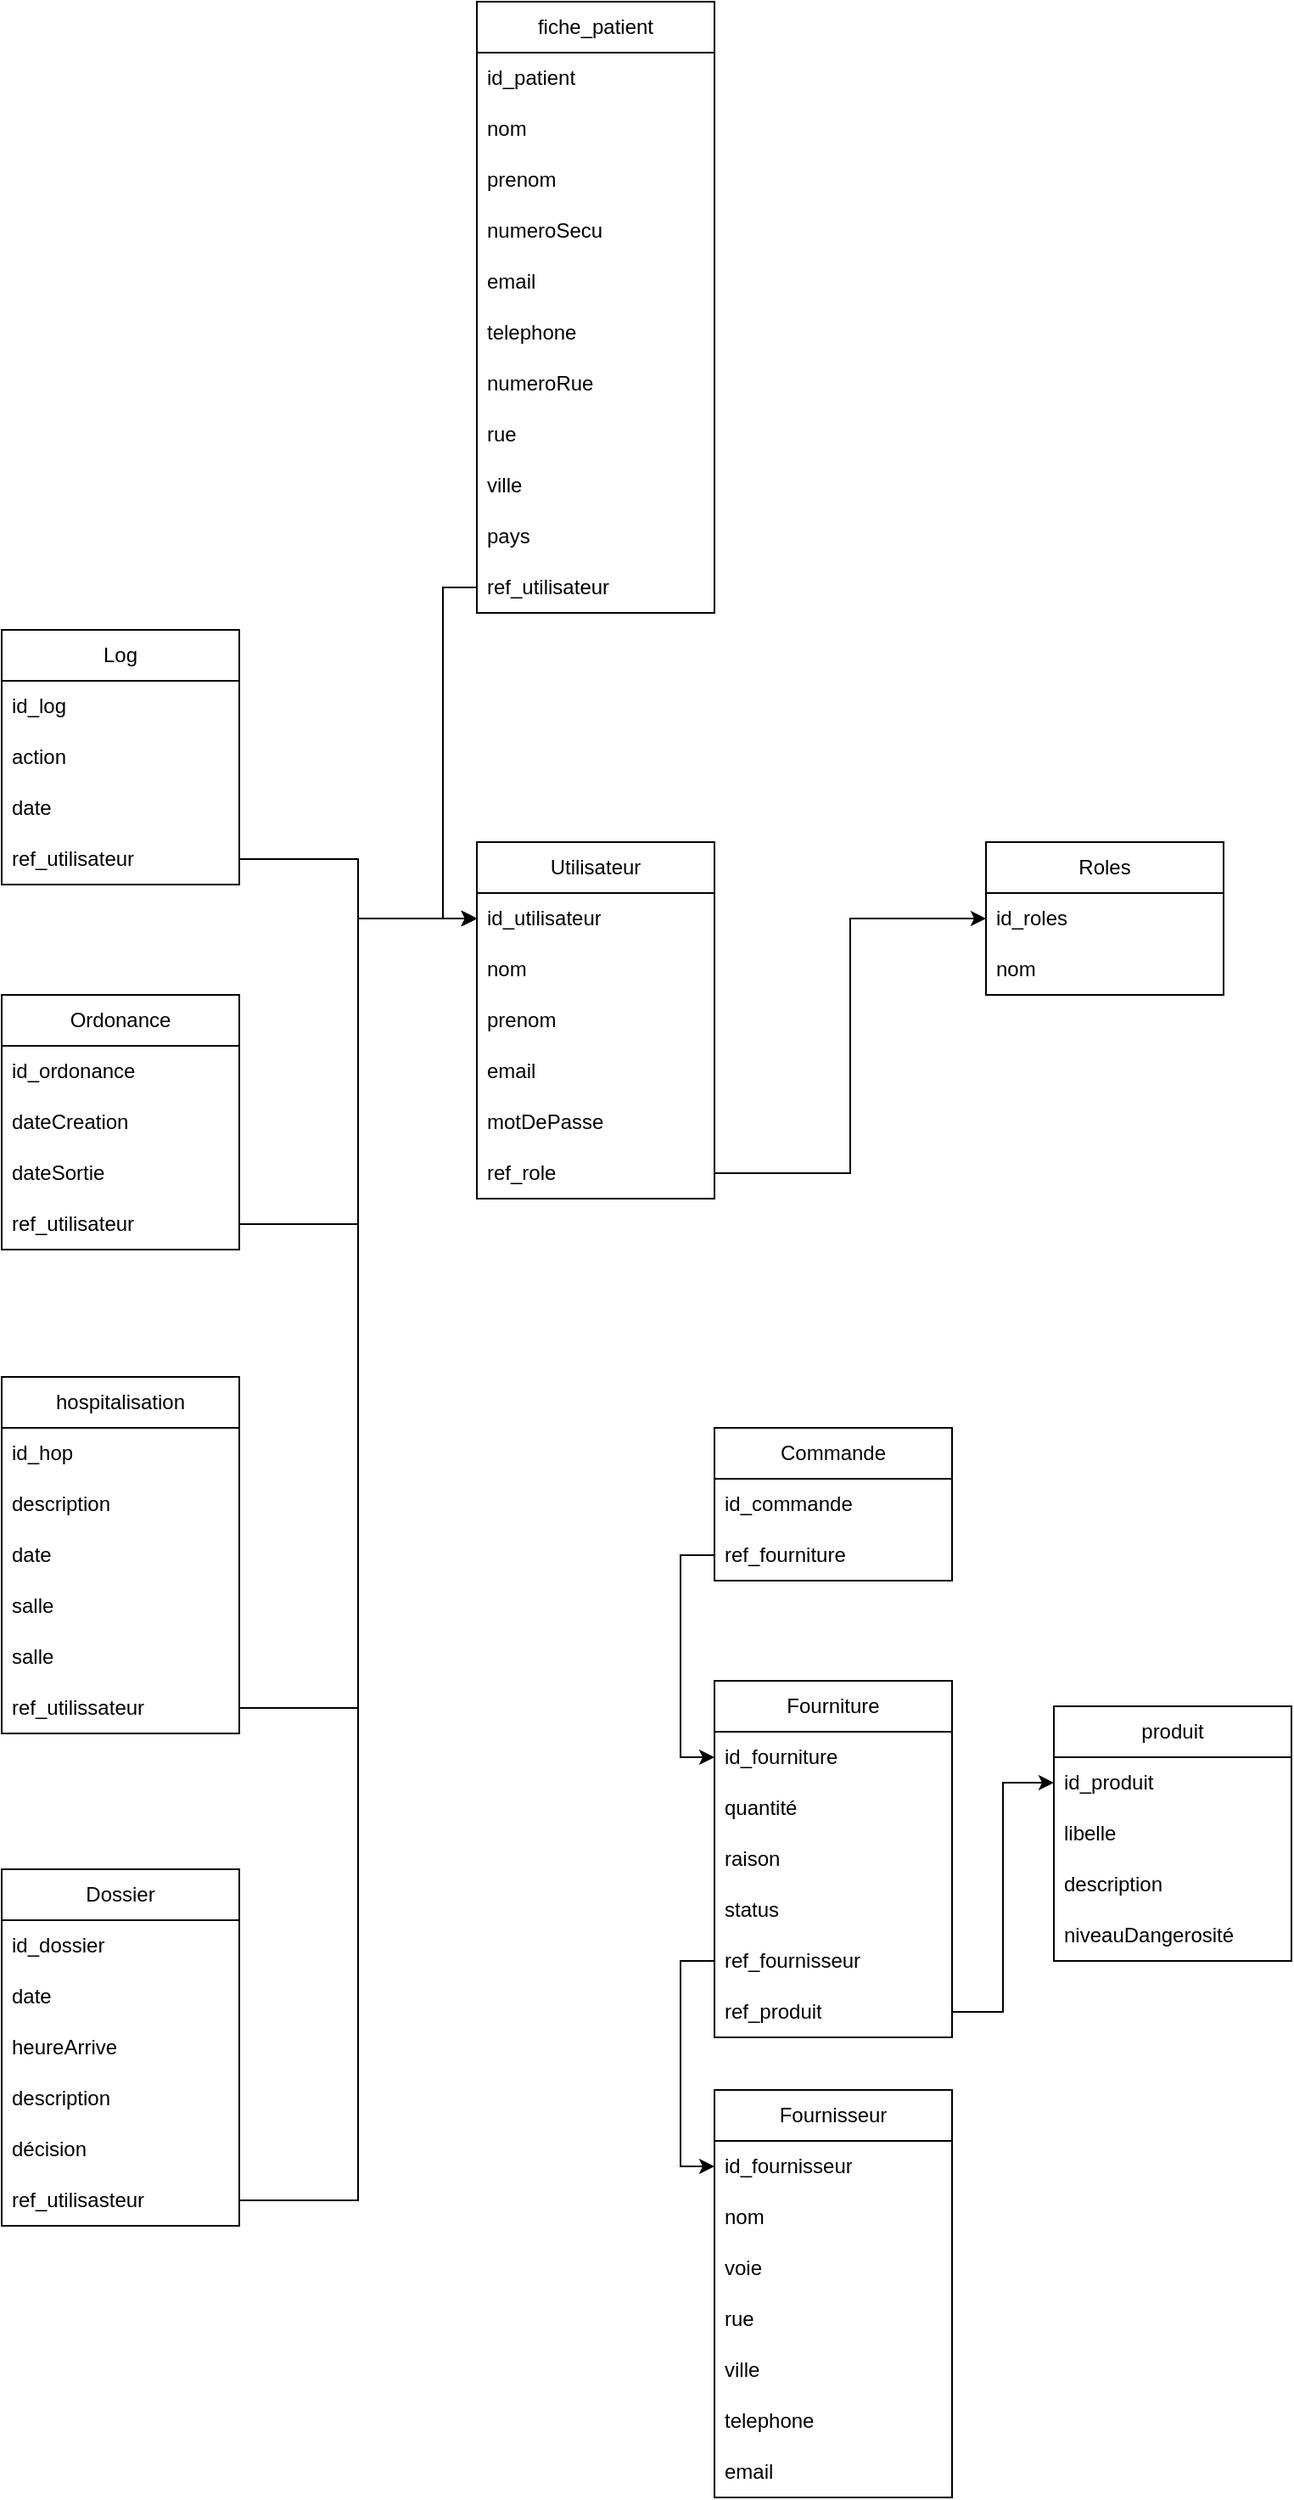<mxfile version="26.0.6">
  <diagram name="Page-1" id="TMvAJ3zTCkDZRHV3vbbs">
    <mxGraphModel dx="2576" dy="1114" grid="1" gridSize="10" guides="1" tooltips="1" connect="1" arrows="1" fold="1" page="1" pageScale="1" pageWidth="827" pageHeight="1169" math="0" shadow="0">
      <root>
        <mxCell id="0" />
        <mxCell id="1" parent="0" />
        <mxCell id="dTB3rT5bDAAQnqv-DgRQ-1" value="Utilisateur" style="swimlane;fontStyle=0;childLayout=stackLayout;horizontal=1;startSize=30;horizontalStack=0;resizeParent=1;resizeParentMax=0;resizeLast=0;collapsible=1;marginBottom=0;whiteSpace=wrap;html=1;" vertex="1" parent="1">
          <mxGeometry x="320" y="525" width="140" height="210" as="geometry" />
        </mxCell>
        <mxCell id="dTB3rT5bDAAQnqv-DgRQ-2" value="id_utilisateur" style="text;strokeColor=none;fillColor=none;align=left;verticalAlign=middle;spacingLeft=4;spacingRight=4;overflow=hidden;points=[[0,0.5],[1,0.5]];portConstraint=eastwest;rotatable=0;whiteSpace=wrap;html=1;" vertex="1" parent="dTB3rT5bDAAQnqv-DgRQ-1">
          <mxGeometry y="30" width="140" height="30" as="geometry" />
        </mxCell>
        <mxCell id="dTB3rT5bDAAQnqv-DgRQ-3" value="nom" style="text;strokeColor=none;fillColor=none;align=left;verticalAlign=middle;spacingLeft=4;spacingRight=4;overflow=hidden;points=[[0,0.5],[1,0.5]];portConstraint=eastwest;rotatable=0;whiteSpace=wrap;html=1;" vertex="1" parent="dTB3rT5bDAAQnqv-DgRQ-1">
          <mxGeometry y="60" width="140" height="30" as="geometry" />
        </mxCell>
        <mxCell id="dTB3rT5bDAAQnqv-DgRQ-4" value="prenom" style="text;strokeColor=none;fillColor=none;align=left;verticalAlign=middle;spacingLeft=4;spacingRight=4;overflow=hidden;points=[[0,0.5],[1,0.5]];portConstraint=eastwest;rotatable=0;whiteSpace=wrap;html=1;" vertex="1" parent="dTB3rT5bDAAQnqv-DgRQ-1">
          <mxGeometry y="90" width="140" height="30" as="geometry" />
        </mxCell>
        <mxCell id="dTB3rT5bDAAQnqv-DgRQ-5" value="email" style="text;strokeColor=none;fillColor=none;align=left;verticalAlign=middle;spacingLeft=4;spacingRight=4;overflow=hidden;points=[[0,0.5],[1,0.5]];portConstraint=eastwest;rotatable=0;whiteSpace=wrap;html=1;" vertex="1" parent="dTB3rT5bDAAQnqv-DgRQ-1">
          <mxGeometry y="120" width="140" height="30" as="geometry" />
        </mxCell>
        <mxCell id="dTB3rT5bDAAQnqv-DgRQ-6" value="motDePasse" style="text;strokeColor=none;fillColor=none;align=left;verticalAlign=middle;spacingLeft=4;spacingRight=4;overflow=hidden;points=[[0,0.5],[1,0.5]];portConstraint=eastwest;rotatable=0;whiteSpace=wrap;html=1;" vertex="1" parent="dTB3rT5bDAAQnqv-DgRQ-1">
          <mxGeometry y="150" width="140" height="30" as="geometry" />
        </mxCell>
        <mxCell id="dTB3rT5bDAAQnqv-DgRQ-7" value="ref_role" style="text;strokeColor=none;fillColor=none;align=left;verticalAlign=middle;spacingLeft=4;spacingRight=4;overflow=hidden;points=[[0,0.5],[1,0.5]];portConstraint=eastwest;rotatable=0;whiteSpace=wrap;html=1;" vertex="1" parent="dTB3rT5bDAAQnqv-DgRQ-1">
          <mxGeometry y="180" width="140" height="30" as="geometry" />
        </mxCell>
        <mxCell id="dTB3rT5bDAAQnqv-DgRQ-8" value="Roles" style="swimlane;fontStyle=0;childLayout=stackLayout;horizontal=1;startSize=30;horizontalStack=0;resizeParent=1;resizeParentMax=0;resizeLast=0;collapsible=1;marginBottom=0;whiteSpace=wrap;html=1;" vertex="1" parent="1">
          <mxGeometry x="620" y="525" width="140" height="90" as="geometry" />
        </mxCell>
        <mxCell id="dTB3rT5bDAAQnqv-DgRQ-9" value="id_roles" style="text;strokeColor=none;fillColor=none;align=left;verticalAlign=middle;spacingLeft=4;spacingRight=4;overflow=hidden;points=[[0,0.5],[1,0.5]];portConstraint=eastwest;rotatable=0;whiteSpace=wrap;html=1;" vertex="1" parent="dTB3rT5bDAAQnqv-DgRQ-8">
          <mxGeometry y="30" width="140" height="30" as="geometry" />
        </mxCell>
        <mxCell id="dTB3rT5bDAAQnqv-DgRQ-10" value="nom" style="text;strokeColor=none;fillColor=none;align=left;verticalAlign=middle;spacingLeft=4;spacingRight=4;overflow=hidden;points=[[0,0.5],[1,0.5]];portConstraint=eastwest;rotatable=0;whiteSpace=wrap;html=1;" vertex="1" parent="dTB3rT5bDAAQnqv-DgRQ-8">
          <mxGeometry y="60" width="140" height="30" as="geometry" />
        </mxCell>
        <mxCell id="dTB3rT5bDAAQnqv-DgRQ-12" style="edgeStyle=orthogonalEdgeStyle;rounded=0;orthogonalLoop=1;jettySize=auto;html=1;exitX=1;exitY=0.5;exitDx=0;exitDy=0;entryX=0;entryY=0.5;entryDx=0;entryDy=0;" edge="1" parent="1" source="dTB3rT5bDAAQnqv-DgRQ-7" target="dTB3rT5bDAAQnqv-DgRQ-9">
          <mxGeometry relative="1" as="geometry" />
        </mxCell>
        <mxCell id="dTB3rT5bDAAQnqv-DgRQ-13" value="Log" style="swimlane;fontStyle=0;childLayout=stackLayout;horizontal=1;startSize=30;horizontalStack=0;resizeParent=1;resizeParentMax=0;resizeLast=0;collapsible=1;marginBottom=0;whiteSpace=wrap;html=1;" vertex="1" parent="1">
          <mxGeometry x="40" y="400" width="140" height="150" as="geometry" />
        </mxCell>
        <mxCell id="dTB3rT5bDAAQnqv-DgRQ-14" value="id_log" style="text;strokeColor=none;fillColor=none;align=left;verticalAlign=middle;spacingLeft=4;spacingRight=4;overflow=hidden;points=[[0,0.5],[1,0.5]];portConstraint=eastwest;rotatable=0;whiteSpace=wrap;html=1;" vertex="1" parent="dTB3rT5bDAAQnqv-DgRQ-13">
          <mxGeometry y="30" width="140" height="30" as="geometry" />
        </mxCell>
        <mxCell id="dTB3rT5bDAAQnqv-DgRQ-15" value="action" style="text;strokeColor=none;fillColor=none;align=left;verticalAlign=middle;spacingLeft=4;spacingRight=4;overflow=hidden;points=[[0,0.5],[1,0.5]];portConstraint=eastwest;rotatable=0;whiteSpace=wrap;html=1;" vertex="1" parent="dTB3rT5bDAAQnqv-DgRQ-13">
          <mxGeometry y="60" width="140" height="30" as="geometry" />
        </mxCell>
        <mxCell id="dTB3rT5bDAAQnqv-DgRQ-16" value="date" style="text;strokeColor=none;fillColor=none;align=left;verticalAlign=middle;spacingLeft=4;spacingRight=4;overflow=hidden;points=[[0,0.5],[1,0.5]];portConstraint=eastwest;rotatable=0;whiteSpace=wrap;html=1;" vertex="1" parent="dTB3rT5bDAAQnqv-DgRQ-13">
          <mxGeometry y="90" width="140" height="30" as="geometry" />
        </mxCell>
        <mxCell id="dTB3rT5bDAAQnqv-DgRQ-17" value="ref_utilisateur" style="text;strokeColor=none;fillColor=none;align=left;verticalAlign=middle;spacingLeft=4;spacingRight=4;overflow=hidden;points=[[0,0.5],[1,0.5]];portConstraint=eastwest;rotatable=0;whiteSpace=wrap;html=1;" vertex="1" parent="dTB3rT5bDAAQnqv-DgRQ-13">
          <mxGeometry y="120" width="140" height="30" as="geometry" />
        </mxCell>
        <mxCell id="dTB3rT5bDAAQnqv-DgRQ-23" value="fiche_patient" style="swimlane;fontStyle=0;childLayout=stackLayout;horizontal=1;startSize=30;horizontalStack=0;resizeParent=1;resizeParentMax=0;resizeLast=0;collapsible=1;marginBottom=0;whiteSpace=wrap;html=1;" vertex="1" parent="1">
          <mxGeometry x="320" y="30" width="140" height="360" as="geometry" />
        </mxCell>
        <mxCell id="dTB3rT5bDAAQnqv-DgRQ-24" value="id_patient" style="text;strokeColor=none;fillColor=none;align=left;verticalAlign=middle;spacingLeft=4;spacingRight=4;overflow=hidden;points=[[0,0.5],[1,0.5]];portConstraint=eastwest;rotatable=0;whiteSpace=wrap;html=1;" vertex="1" parent="dTB3rT5bDAAQnqv-DgRQ-23">
          <mxGeometry y="30" width="140" height="30" as="geometry" />
        </mxCell>
        <mxCell id="dTB3rT5bDAAQnqv-DgRQ-25" value="nom" style="text;strokeColor=none;fillColor=none;align=left;verticalAlign=middle;spacingLeft=4;spacingRight=4;overflow=hidden;points=[[0,0.5],[1,0.5]];portConstraint=eastwest;rotatable=0;whiteSpace=wrap;html=1;" vertex="1" parent="dTB3rT5bDAAQnqv-DgRQ-23">
          <mxGeometry y="60" width="140" height="30" as="geometry" />
        </mxCell>
        <mxCell id="dTB3rT5bDAAQnqv-DgRQ-26" value="prenom" style="text;strokeColor=none;fillColor=none;align=left;verticalAlign=middle;spacingLeft=4;spacingRight=4;overflow=hidden;points=[[0,0.5],[1,0.5]];portConstraint=eastwest;rotatable=0;whiteSpace=wrap;html=1;" vertex="1" parent="dTB3rT5bDAAQnqv-DgRQ-23">
          <mxGeometry y="90" width="140" height="30" as="geometry" />
        </mxCell>
        <mxCell id="dTB3rT5bDAAQnqv-DgRQ-27" value="numeroSecu" style="text;strokeColor=none;fillColor=none;align=left;verticalAlign=middle;spacingLeft=4;spacingRight=4;overflow=hidden;points=[[0,0.5],[1,0.5]];portConstraint=eastwest;rotatable=0;whiteSpace=wrap;html=1;" vertex="1" parent="dTB3rT5bDAAQnqv-DgRQ-23">
          <mxGeometry y="120" width="140" height="30" as="geometry" />
        </mxCell>
        <mxCell id="dTB3rT5bDAAQnqv-DgRQ-28" value="email" style="text;strokeColor=none;fillColor=none;align=left;verticalAlign=middle;spacingLeft=4;spacingRight=4;overflow=hidden;points=[[0,0.5],[1,0.5]];portConstraint=eastwest;rotatable=0;whiteSpace=wrap;html=1;" vertex="1" parent="dTB3rT5bDAAQnqv-DgRQ-23">
          <mxGeometry y="150" width="140" height="30" as="geometry" />
        </mxCell>
        <mxCell id="dTB3rT5bDAAQnqv-DgRQ-29" value="telephone" style="text;strokeColor=none;fillColor=none;align=left;verticalAlign=middle;spacingLeft=4;spacingRight=4;overflow=hidden;points=[[0,0.5],[1,0.5]];portConstraint=eastwest;rotatable=0;whiteSpace=wrap;html=1;" vertex="1" parent="dTB3rT5bDAAQnqv-DgRQ-23">
          <mxGeometry y="180" width="140" height="30" as="geometry" />
        </mxCell>
        <mxCell id="dTB3rT5bDAAQnqv-DgRQ-30" value="numeroRue" style="text;strokeColor=none;fillColor=none;align=left;verticalAlign=middle;spacingLeft=4;spacingRight=4;overflow=hidden;points=[[0,0.5],[1,0.5]];portConstraint=eastwest;rotatable=0;whiteSpace=wrap;html=1;" vertex="1" parent="dTB3rT5bDAAQnqv-DgRQ-23">
          <mxGeometry y="210" width="140" height="30" as="geometry" />
        </mxCell>
        <mxCell id="dTB3rT5bDAAQnqv-DgRQ-31" value="rue" style="text;strokeColor=none;fillColor=none;align=left;verticalAlign=middle;spacingLeft=4;spacingRight=4;overflow=hidden;points=[[0,0.5],[1,0.5]];portConstraint=eastwest;rotatable=0;whiteSpace=wrap;html=1;" vertex="1" parent="dTB3rT5bDAAQnqv-DgRQ-23">
          <mxGeometry y="240" width="140" height="30" as="geometry" />
        </mxCell>
        <mxCell id="dTB3rT5bDAAQnqv-DgRQ-32" value="ville" style="text;strokeColor=none;fillColor=none;align=left;verticalAlign=middle;spacingLeft=4;spacingRight=4;overflow=hidden;points=[[0,0.5],[1,0.5]];portConstraint=eastwest;rotatable=0;whiteSpace=wrap;html=1;" vertex="1" parent="dTB3rT5bDAAQnqv-DgRQ-23">
          <mxGeometry y="270" width="140" height="30" as="geometry" />
        </mxCell>
        <mxCell id="dTB3rT5bDAAQnqv-DgRQ-33" value="pays" style="text;strokeColor=none;fillColor=none;align=left;verticalAlign=middle;spacingLeft=4;spacingRight=4;overflow=hidden;points=[[0,0.5],[1,0.5]];portConstraint=eastwest;rotatable=0;whiteSpace=wrap;html=1;" vertex="1" parent="dTB3rT5bDAAQnqv-DgRQ-23">
          <mxGeometry y="300" width="140" height="30" as="geometry" />
        </mxCell>
        <mxCell id="dTB3rT5bDAAQnqv-DgRQ-102" value="ref_utilisateur" style="text;strokeColor=none;fillColor=none;align=left;verticalAlign=middle;spacingLeft=4;spacingRight=4;overflow=hidden;points=[[0,0.5],[1,0.5]];portConstraint=eastwest;rotatable=0;whiteSpace=wrap;html=1;" vertex="1" parent="dTB3rT5bDAAQnqv-DgRQ-23">
          <mxGeometry y="330" width="140" height="30" as="geometry" />
        </mxCell>
        <mxCell id="dTB3rT5bDAAQnqv-DgRQ-42" value="hospitalisation" style="swimlane;fontStyle=0;childLayout=stackLayout;horizontal=1;startSize=30;horizontalStack=0;resizeParent=1;resizeParentMax=0;resizeLast=0;collapsible=1;marginBottom=0;whiteSpace=wrap;html=1;" vertex="1" parent="1">
          <mxGeometry x="40" y="840" width="140" height="210" as="geometry" />
        </mxCell>
        <mxCell id="dTB3rT5bDAAQnqv-DgRQ-43" value="id_hop" style="text;strokeColor=none;fillColor=none;align=left;verticalAlign=middle;spacingLeft=4;spacingRight=4;overflow=hidden;points=[[0,0.5],[1,0.5]];portConstraint=eastwest;rotatable=0;whiteSpace=wrap;html=1;" vertex="1" parent="dTB3rT5bDAAQnqv-DgRQ-42">
          <mxGeometry y="30" width="140" height="30" as="geometry" />
        </mxCell>
        <mxCell id="dTB3rT5bDAAQnqv-DgRQ-44" value="description" style="text;strokeColor=none;fillColor=none;align=left;verticalAlign=middle;spacingLeft=4;spacingRight=4;overflow=hidden;points=[[0,0.5],[1,0.5]];portConstraint=eastwest;rotatable=0;whiteSpace=wrap;html=1;" vertex="1" parent="dTB3rT5bDAAQnqv-DgRQ-42">
          <mxGeometry y="60" width="140" height="30" as="geometry" />
        </mxCell>
        <mxCell id="dTB3rT5bDAAQnqv-DgRQ-45" value="date" style="text;strokeColor=none;fillColor=none;align=left;verticalAlign=middle;spacingLeft=4;spacingRight=4;overflow=hidden;points=[[0,0.5],[1,0.5]];portConstraint=eastwest;rotatable=0;whiteSpace=wrap;html=1;" vertex="1" parent="dTB3rT5bDAAQnqv-DgRQ-42">
          <mxGeometry y="90" width="140" height="30" as="geometry" />
        </mxCell>
        <mxCell id="dTB3rT5bDAAQnqv-DgRQ-49" value="salle" style="text;strokeColor=none;fillColor=none;align=left;verticalAlign=middle;spacingLeft=4;spacingRight=4;overflow=hidden;points=[[0,0.5],[1,0.5]];portConstraint=eastwest;rotatable=0;whiteSpace=wrap;html=1;" vertex="1" parent="dTB3rT5bDAAQnqv-DgRQ-42">
          <mxGeometry y="120" width="140" height="30" as="geometry" />
        </mxCell>
        <mxCell id="dTB3rT5bDAAQnqv-DgRQ-46" value="salle" style="text;strokeColor=none;fillColor=none;align=left;verticalAlign=middle;spacingLeft=4;spacingRight=4;overflow=hidden;points=[[0,0.5],[1,0.5]];portConstraint=eastwest;rotatable=0;whiteSpace=wrap;html=1;" vertex="1" parent="dTB3rT5bDAAQnqv-DgRQ-42">
          <mxGeometry y="150" width="140" height="30" as="geometry" />
        </mxCell>
        <mxCell id="dTB3rT5bDAAQnqv-DgRQ-47" value="ref_utilissateur" style="text;strokeColor=none;fillColor=none;align=left;verticalAlign=middle;spacingLeft=4;spacingRight=4;overflow=hidden;points=[[0,0.5],[1,0.5]];portConstraint=eastwest;rotatable=0;whiteSpace=wrap;html=1;" vertex="1" parent="dTB3rT5bDAAQnqv-DgRQ-42">
          <mxGeometry y="180" width="140" height="30" as="geometry" />
        </mxCell>
        <mxCell id="dTB3rT5bDAAQnqv-DgRQ-58" value="Dossier" style="swimlane;fontStyle=0;childLayout=stackLayout;horizontal=1;startSize=30;horizontalStack=0;resizeParent=1;resizeParentMax=0;resizeLast=0;collapsible=1;marginBottom=0;whiteSpace=wrap;html=1;" vertex="1" parent="1">
          <mxGeometry x="40" y="1130" width="140" height="210" as="geometry" />
        </mxCell>
        <mxCell id="dTB3rT5bDAAQnqv-DgRQ-59" value="id_dossier" style="text;strokeColor=none;fillColor=none;align=left;verticalAlign=middle;spacingLeft=4;spacingRight=4;overflow=hidden;points=[[0,0.5],[1,0.5]];portConstraint=eastwest;rotatable=0;whiteSpace=wrap;html=1;" vertex="1" parent="dTB3rT5bDAAQnqv-DgRQ-58">
          <mxGeometry y="30" width="140" height="30" as="geometry" />
        </mxCell>
        <mxCell id="dTB3rT5bDAAQnqv-DgRQ-60" value="date" style="text;strokeColor=none;fillColor=none;align=left;verticalAlign=middle;spacingLeft=4;spacingRight=4;overflow=hidden;points=[[0,0.5],[1,0.5]];portConstraint=eastwest;rotatable=0;whiteSpace=wrap;html=1;" vertex="1" parent="dTB3rT5bDAAQnqv-DgRQ-58">
          <mxGeometry y="60" width="140" height="30" as="geometry" />
        </mxCell>
        <mxCell id="dTB3rT5bDAAQnqv-DgRQ-61" value="heureArrive" style="text;strokeColor=none;fillColor=none;align=left;verticalAlign=middle;spacingLeft=4;spacingRight=4;overflow=hidden;points=[[0,0.5],[1,0.5]];portConstraint=eastwest;rotatable=0;whiteSpace=wrap;html=1;" vertex="1" parent="dTB3rT5bDAAQnqv-DgRQ-58">
          <mxGeometry y="90" width="140" height="30" as="geometry" />
        </mxCell>
        <mxCell id="dTB3rT5bDAAQnqv-DgRQ-62" value="description" style="text;strokeColor=none;fillColor=none;align=left;verticalAlign=middle;spacingLeft=4;spacingRight=4;overflow=hidden;points=[[0,0.5],[1,0.5]];portConstraint=eastwest;rotatable=0;whiteSpace=wrap;html=1;" vertex="1" parent="dTB3rT5bDAAQnqv-DgRQ-58">
          <mxGeometry y="120" width="140" height="30" as="geometry" />
        </mxCell>
        <mxCell id="dTB3rT5bDAAQnqv-DgRQ-63" value="décision" style="text;strokeColor=none;fillColor=none;align=left;verticalAlign=middle;spacingLeft=4;spacingRight=4;overflow=hidden;points=[[0,0.5],[1,0.5]];portConstraint=eastwest;rotatable=0;whiteSpace=wrap;html=1;" vertex="1" parent="dTB3rT5bDAAQnqv-DgRQ-58">
          <mxGeometry y="150" width="140" height="30" as="geometry" />
        </mxCell>
        <mxCell id="dTB3rT5bDAAQnqv-DgRQ-75" value="ref_utilisasteur" style="text;strokeColor=none;fillColor=none;align=left;verticalAlign=middle;spacingLeft=4;spacingRight=4;overflow=hidden;points=[[0,0.5],[1,0.5]];portConstraint=eastwest;rotatable=0;whiteSpace=wrap;html=1;" vertex="1" parent="dTB3rT5bDAAQnqv-DgRQ-58">
          <mxGeometry y="180" width="140" height="30" as="geometry" />
        </mxCell>
        <mxCell id="dTB3rT5bDAAQnqv-DgRQ-64" value="Ordonance" style="swimlane;fontStyle=0;childLayout=stackLayout;horizontal=1;startSize=30;horizontalStack=0;resizeParent=1;resizeParentMax=0;resizeLast=0;collapsible=1;marginBottom=0;whiteSpace=wrap;html=1;" vertex="1" parent="1">
          <mxGeometry x="40" y="615" width="140" height="150" as="geometry" />
        </mxCell>
        <mxCell id="dTB3rT5bDAAQnqv-DgRQ-65" value="id_ordonance" style="text;strokeColor=none;fillColor=none;align=left;verticalAlign=middle;spacingLeft=4;spacingRight=4;overflow=hidden;points=[[0,0.5],[1,0.5]];portConstraint=eastwest;rotatable=0;whiteSpace=wrap;html=1;" vertex="1" parent="dTB3rT5bDAAQnqv-DgRQ-64">
          <mxGeometry y="30" width="140" height="30" as="geometry" />
        </mxCell>
        <mxCell id="dTB3rT5bDAAQnqv-DgRQ-66" value="dateCreation" style="text;strokeColor=none;fillColor=none;align=left;verticalAlign=middle;spacingLeft=4;spacingRight=4;overflow=hidden;points=[[0,0.5],[1,0.5]];portConstraint=eastwest;rotatable=0;whiteSpace=wrap;html=1;" vertex="1" parent="dTB3rT5bDAAQnqv-DgRQ-64">
          <mxGeometry y="60" width="140" height="30" as="geometry" />
        </mxCell>
        <mxCell id="dTB3rT5bDAAQnqv-DgRQ-67" value="dateSortie" style="text;strokeColor=none;fillColor=none;align=left;verticalAlign=middle;spacingLeft=4;spacingRight=4;overflow=hidden;points=[[0,0.5],[1,0.5]];portConstraint=eastwest;rotatable=0;whiteSpace=wrap;html=1;" vertex="1" parent="dTB3rT5bDAAQnqv-DgRQ-64">
          <mxGeometry y="90" width="140" height="30" as="geometry" />
        </mxCell>
        <mxCell id="dTB3rT5bDAAQnqv-DgRQ-70" value="ref_utilisateur" style="text;strokeColor=none;fillColor=none;align=left;verticalAlign=middle;spacingLeft=4;spacingRight=4;overflow=hidden;points=[[0,0.5],[1,0.5]];portConstraint=eastwest;rotatable=0;whiteSpace=wrap;html=1;" vertex="1" parent="dTB3rT5bDAAQnqv-DgRQ-64">
          <mxGeometry y="120" width="140" height="30" as="geometry" />
        </mxCell>
        <mxCell id="dTB3rT5bDAAQnqv-DgRQ-72" style="edgeStyle=orthogonalEdgeStyle;rounded=0;orthogonalLoop=1;jettySize=auto;html=1;exitX=1;exitY=0.5;exitDx=0;exitDy=0;entryX=0;entryY=0.5;entryDx=0;entryDy=0;" edge="1" parent="1" source="dTB3rT5bDAAQnqv-DgRQ-70" target="dTB3rT5bDAAQnqv-DgRQ-2">
          <mxGeometry relative="1" as="geometry" />
        </mxCell>
        <mxCell id="dTB3rT5bDAAQnqv-DgRQ-73" style="edgeStyle=orthogonalEdgeStyle;rounded=0;orthogonalLoop=1;jettySize=auto;html=1;exitX=1;exitY=0.5;exitDx=0;exitDy=0;entryX=0;entryY=0.5;entryDx=0;entryDy=0;" edge="1" parent="1" source="dTB3rT5bDAAQnqv-DgRQ-17" target="dTB3rT5bDAAQnqv-DgRQ-2">
          <mxGeometry relative="1" as="geometry" />
        </mxCell>
        <mxCell id="dTB3rT5bDAAQnqv-DgRQ-74" style="edgeStyle=orthogonalEdgeStyle;rounded=0;orthogonalLoop=1;jettySize=auto;html=1;exitX=1;exitY=0.5;exitDx=0;exitDy=0;entryX=0;entryY=0.5;entryDx=0;entryDy=0;" edge="1" parent="1" source="dTB3rT5bDAAQnqv-DgRQ-47" target="dTB3rT5bDAAQnqv-DgRQ-2">
          <mxGeometry relative="1" as="geometry" />
        </mxCell>
        <mxCell id="dTB3rT5bDAAQnqv-DgRQ-76" style="edgeStyle=orthogonalEdgeStyle;rounded=0;orthogonalLoop=1;jettySize=auto;html=1;exitX=1;exitY=0.5;exitDx=0;exitDy=0;entryX=0;entryY=0.5;entryDx=0;entryDy=0;" edge="1" parent="1" source="dTB3rT5bDAAQnqv-DgRQ-75" target="dTB3rT5bDAAQnqv-DgRQ-2">
          <mxGeometry relative="1" as="geometry" />
        </mxCell>
        <mxCell id="dTB3rT5bDAAQnqv-DgRQ-77" value="Commande" style="swimlane;fontStyle=0;childLayout=stackLayout;horizontal=1;startSize=30;horizontalStack=0;resizeParent=1;resizeParentMax=0;resizeLast=0;collapsible=1;marginBottom=0;whiteSpace=wrap;html=1;" vertex="1" parent="1">
          <mxGeometry x="460" y="870" width="140" height="90" as="geometry" />
        </mxCell>
        <mxCell id="dTB3rT5bDAAQnqv-DgRQ-78" value="id_commande" style="text;strokeColor=none;fillColor=none;align=left;verticalAlign=middle;spacingLeft=4;spacingRight=4;overflow=hidden;points=[[0,0.5],[1,0.5]];portConstraint=eastwest;rotatable=0;whiteSpace=wrap;html=1;" vertex="1" parent="dTB3rT5bDAAQnqv-DgRQ-77">
          <mxGeometry y="30" width="140" height="30" as="geometry" />
        </mxCell>
        <mxCell id="dTB3rT5bDAAQnqv-DgRQ-79" value="ref_fourniture" style="text;strokeColor=none;fillColor=none;align=left;verticalAlign=middle;spacingLeft=4;spacingRight=4;overflow=hidden;points=[[0,0.5],[1,0.5]];portConstraint=eastwest;rotatable=0;whiteSpace=wrap;html=1;" vertex="1" parent="dTB3rT5bDAAQnqv-DgRQ-77">
          <mxGeometry y="60" width="140" height="30" as="geometry" />
        </mxCell>
        <mxCell id="dTB3rT5bDAAQnqv-DgRQ-81" value="Fourniture" style="swimlane;fontStyle=0;childLayout=stackLayout;horizontal=1;startSize=30;horizontalStack=0;resizeParent=1;resizeParentMax=0;resizeLast=0;collapsible=1;marginBottom=0;whiteSpace=wrap;html=1;" vertex="1" parent="1">
          <mxGeometry x="460" y="1019" width="140" height="210" as="geometry" />
        </mxCell>
        <mxCell id="dTB3rT5bDAAQnqv-DgRQ-82" value="id_fourniture" style="text;strokeColor=none;fillColor=none;align=left;verticalAlign=middle;spacingLeft=4;spacingRight=4;overflow=hidden;points=[[0,0.5],[1,0.5]];portConstraint=eastwest;rotatable=0;whiteSpace=wrap;html=1;" vertex="1" parent="dTB3rT5bDAAQnqv-DgRQ-81">
          <mxGeometry y="30" width="140" height="30" as="geometry" />
        </mxCell>
        <mxCell id="dTB3rT5bDAAQnqv-DgRQ-83" value="quantité" style="text;strokeColor=none;fillColor=none;align=left;verticalAlign=middle;spacingLeft=4;spacingRight=4;overflow=hidden;points=[[0,0.5],[1,0.5]];portConstraint=eastwest;rotatable=0;whiteSpace=wrap;html=1;" vertex="1" parent="dTB3rT5bDAAQnqv-DgRQ-81">
          <mxGeometry y="60" width="140" height="30" as="geometry" />
        </mxCell>
        <mxCell id="dTB3rT5bDAAQnqv-DgRQ-84" value="raison" style="text;strokeColor=none;fillColor=none;align=left;verticalAlign=middle;spacingLeft=4;spacingRight=4;overflow=hidden;points=[[0,0.5],[1,0.5]];portConstraint=eastwest;rotatable=0;whiteSpace=wrap;html=1;" vertex="1" parent="dTB3rT5bDAAQnqv-DgRQ-81">
          <mxGeometry y="90" width="140" height="30" as="geometry" />
        </mxCell>
        <mxCell id="dTB3rT5bDAAQnqv-DgRQ-85" value="status" style="text;strokeColor=none;fillColor=none;align=left;verticalAlign=middle;spacingLeft=4;spacingRight=4;overflow=hidden;points=[[0,0.5],[1,0.5]];portConstraint=eastwest;rotatable=0;whiteSpace=wrap;html=1;" vertex="1" parent="dTB3rT5bDAAQnqv-DgRQ-81">
          <mxGeometry y="120" width="140" height="30" as="geometry" />
        </mxCell>
        <mxCell id="dTB3rT5bDAAQnqv-DgRQ-95" value="ref_fournisseur" style="text;strokeColor=none;fillColor=none;align=left;verticalAlign=middle;spacingLeft=4;spacingRight=4;overflow=hidden;points=[[0,0.5],[1,0.5]];portConstraint=eastwest;rotatable=0;whiteSpace=wrap;html=1;" vertex="1" parent="dTB3rT5bDAAQnqv-DgRQ-81">
          <mxGeometry y="150" width="140" height="30" as="geometry" />
        </mxCell>
        <mxCell id="dTB3rT5bDAAQnqv-DgRQ-105" value="ref_produit" style="text;strokeColor=none;fillColor=none;align=left;verticalAlign=middle;spacingLeft=4;spacingRight=4;overflow=hidden;points=[[0,0.5],[1,0.5]];portConstraint=eastwest;rotatable=0;whiteSpace=wrap;html=1;" vertex="1" parent="dTB3rT5bDAAQnqv-DgRQ-81">
          <mxGeometry y="180" width="140" height="30" as="geometry" />
        </mxCell>
        <mxCell id="dTB3rT5bDAAQnqv-DgRQ-86" value="Fournisseur" style="swimlane;fontStyle=0;childLayout=stackLayout;horizontal=1;startSize=30;horizontalStack=0;resizeParent=1;resizeParentMax=0;resizeLast=0;collapsible=1;marginBottom=0;whiteSpace=wrap;html=1;" vertex="1" parent="1">
          <mxGeometry x="460" y="1260" width="140" height="240" as="geometry" />
        </mxCell>
        <mxCell id="dTB3rT5bDAAQnqv-DgRQ-87" value="id_fournisseur" style="text;strokeColor=none;fillColor=none;align=left;verticalAlign=middle;spacingLeft=4;spacingRight=4;overflow=hidden;points=[[0,0.5],[1,0.5]];portConstraint=eastwest;rotatable=0;whiteSpace=wrap;html=1;" vertex="1" parent="dTB3rT5bDAAQnqv-DgRQ-86">
          <mxGeometry y="30" width="140" height="30" as="geometry" />
        </mxCell>
        <mxCell id="dTB3rT5bDAAQnqv-DgRQ-88" value="nom" style="text;strokeColor=none;fillColor=none;align=left;verticalAlign=middle;spacingLeft=4;spacingRight=4;overflow=hidden;points=[[0,0.5],[1,0.5]];portConstraint=eastwest;rotatable=0;whiteSpace=wrap;html=1;" vertex="1" parent="dTB3rT5bDAAQnqv-DgRQ-86">
          <mxGeometry y="60" width="140" height="30" as="geometry" />
        </mxCell>
        <mxCell id="dTB3rT5bDAAQnqv-DgRQ-89" value="voie" style="text;strokeColor=none;fillColor=none;align=left;verticalAlign=middle;spacingLeft=4;spacingRight=4;overflow=hidden;points=[[0,0.5],[1,0.5]];portConstraint=eastwest;rotatable=0;whiteSpace=wrap;html=1;" vertex="1" parent="dTB3rT5bDAAQnqv-DgRQ-86">
          <mxGeometry y="90" width="140" height="30" as="geometry" />
        </mxCell>
        <mxCell id="dTB3rT5bDAAQnqv-DgRQ-90" value="rue" style="text;strokeColor=none;fillColor=none;align=left;verticalAlign=middle;spacingLeft=4;spacingRight=4;overflow=hidden;points=[[0,0.5],[1,0.5]];portConstraint=eastwest;rotatable=0;whiteSpace=wrap;html=1;" vertex="1" parent="dTB3rT5bDAAQnqv-DgRQ-86">
          <mxGeometry y="120" width="140" height="30" as="geometry" />
        </mxCell>
        <mxCell id="dTB3rT5bDAAQnqv-DgRQ-91" value="ville" style="text;strokeColor=none;fillColor=none;align=left;verticalAlign=middle;spacingLeft=4;spacingRight=4;overflow=hidden;points=[[0,0.5],[1,0.5]];portConstraint=eastwest;rotatable=0;whiteSpace=wrap;html=1;" vertex="1" parent="dTB3rT5bDAAQnqv-DgRQ-86">
          <mxGeometry y="150" width="140" height="30" as="geometry" />
        </mxCell>
        <mxCell id="dTB3rT5bDAAQnqv-DgRQ-92" value="telephone" style="text;strokeColor=none;fillColor=none;align=left;verticalAlign=middle;spacingLeft=4;spacingRight=4;overflow=hidden;points=[[0,0.5],[1,0.5]];portConstraint=eastwest;rotatable=0;whiteSpace=wrap;html=1;" vertex="1" parent="dTB3rT5bDAAQnqv-DgRQ-86">
          <mxGeometry y="180" width="140" height="30" as="geometry" />
        </mxCell>
        <mxCell id="dTB3rT5bDAAQnqv-DgRQ-93" value="email" style="text;strokeColor=none;fillColor=none;align=left;verticalAlign=middle;spacingLeft=4;spacingRight=4;overflow=hidden;points=[[0,0.5],[1,0.5]];portConstraint=eastwest;rotatable=0;whiteSpace=wrap;html=1;" vertex="1" parent="dTB3rT5bDAAQnqv-DgRQ-86">
          <mxGeometry y="210" width="140" height="30" as="geometry" />
        </mxCell>
        <mxCell id="dTB3rT5bDAAQnqv-DgRQ-94" style="edgeStyle=orthogonalEdgeStyle;rounded=0;orthogonalLoop=1;jettySize=auto;html=1;exitX=0;exitY=0.5;exitDx=0;exitDy=0;entryX=0;entryY=0.5;entryDx=0;entryDy=0;" edge="1" parent="1" source="dTB3rT5bDAAQnqv-DgRQ-79" target="dTB3rT5bDAAQnqv-DgRQ-82">
          <mxGeometry relative="1" as="geometry" />
        </mxCell>
        <mxCell id="dTB3rT5bDAAQnqv-DgRQ-96" style="edgeStyle=orthogonalEdgeStyle;rounded=0;orthogonalLoop=1;jettySize=auto;html=1;exitX=0;exitY=0.5;exitDx=0;exitDy=0;entryX=0;entryY=0.5;entryDx=0;entryDy=0;" edge="1" parent="1" source="dTB3rT5bDAAQnqv-DgRQ-95" target="dTB3rT5bDAAQnqv-DgRQ-87">
          <mxGeometry relative="1" as="geometry" />
        </mxCell>
        <mxCell id="dTB3rT5bDAAQnqv-DgRQ-97" value="produit" style="swimlane;fontStyle=0;childLayout=stackLayout;horizontal=1;startSize=30;horizontalStack=0;resizeParent=1;resizeParentMax=0;resizeLast=0;collapsible=1;marginBottom=0;whiteSpace=wrap;html=1;" vertex="1" parent="1">
          <mxGeometry x="660" y="1034" width="140" height="150" as="geometry" />
        </mxCell>
        <mxCell id="dTB3rT5bDAAQnqv-DgRQ-98" value="id_produit" style="text;strokeColor=none;fillColor=none;align=left;verticalAlign=middle;spacingLeft=4;spacingRight=4;overflow=hidden;points=[[0,0.5],[1,0.5]];portConstraint=eastwest;rotatable=0;whiteSpace=wrap;html=1;" vertex="1" parent="dTB3rT5bDAAQnqv-DgRQ-97">
          <mxGeometry y="30" width="140" height="30" as="geometry" />
        </mxCell>
        <mxCell id="dTB3rT5bDAAQnqv-DgRQ-99" value="libelle" style="text;strokeColor=none;fillColor=none;align=left;verticalAlign=middle;spacingLeft=4;spacingRight=4;overflow=hidden;points=[[0,0.5],[1,0.5]];portConstraint=eastwest;rotatable=0;whiteSpace=wrap;html=1;" vertex="1" parent="dTB3rT5bDAAQnqv-DgRQ-97">
          <mxGeometry y="60" width="140" height="30" as="geometry" />
        </mxCell>
        <mxCell id="dTB3rT5bDAAQnqv-DgRQ-100" value="description" style="text;strokeColor=none;fillColor=none;align=left;verticalAlign=middle;spacingLeft=4;spacingRight=4;overflow=hidden;points=[[0,0.5],[1,0.5]];portConstraint=eastwest;rotatable=0;whiteSpace=wrap;html=1;" vertex="1" parent="dTB3rT5bDAAQnqv-DgRQ-97">
          <mxGeometry y="90" width="140" height="30" as="geometry" />
        </mxCell>
        <mxCell id="dTB3rT5bDAAQnqv-DgRQ-101" value="niveauDangerosité" style="text;strokeColor=none;fillColor=none;align=left;verticalAlign=middle;spacingLeft=4;spacingRight=4;overflow=hidden;points=[[0,0.5],[1,0.5]];portConstraint=eastwest;rotatable=0;whiteSpace=wrap;html=1;" vertex="1" parent="dTB3rT5bDAAQnqv-DgRQ-97">
          <mxGeometry y="120" width="140" height="30" as="geometry" />
        </mxCell>
        <mxCell id="dTB3rT5bDAAQnqv-DgRQ-103" style="edgeStyle=orthogonalEdgeStyle;rounded=0;orthogonalLoop=1;jettySize=auto;html=1;exitX=0;exitY=0.5;exitDx=0;exitDy=0;entryX=0;entryY=0.5;entryDx=0;entryDy=0;" edge="1" parent="1" source="dTB3rT5bDAAQnqv-DgRQ-102" target="dTB3rT5bDAAQnqv-DgRQ-2">
          <mxGeometry relative="1" as="geometry" />
        </mxCell>
        <mxCell id="dTB3rT5bDAAQnqv-DgRQ-108" style="edgeStyle=orthogonalEdgeStyle;rounded=0;orthogonalLoop=1;jettySize=auto;html=1;exitX=1;exitY=0.5;exitDx=0;exitDy=0;entryX=0;entryY=0.5;entryDx=0;entryDy=0;" edge="1" parent="1" source="dTB3rT5bDAAQnqv-DgRQ-105" target="dTB3rT5bDAAQnqv-DgRQ-98">
          <mxGeometry relative="1" as="geometry" />
        </mxCell>
      </root>
    </mxGraphModel>
  </diagram>
</mxfile>
